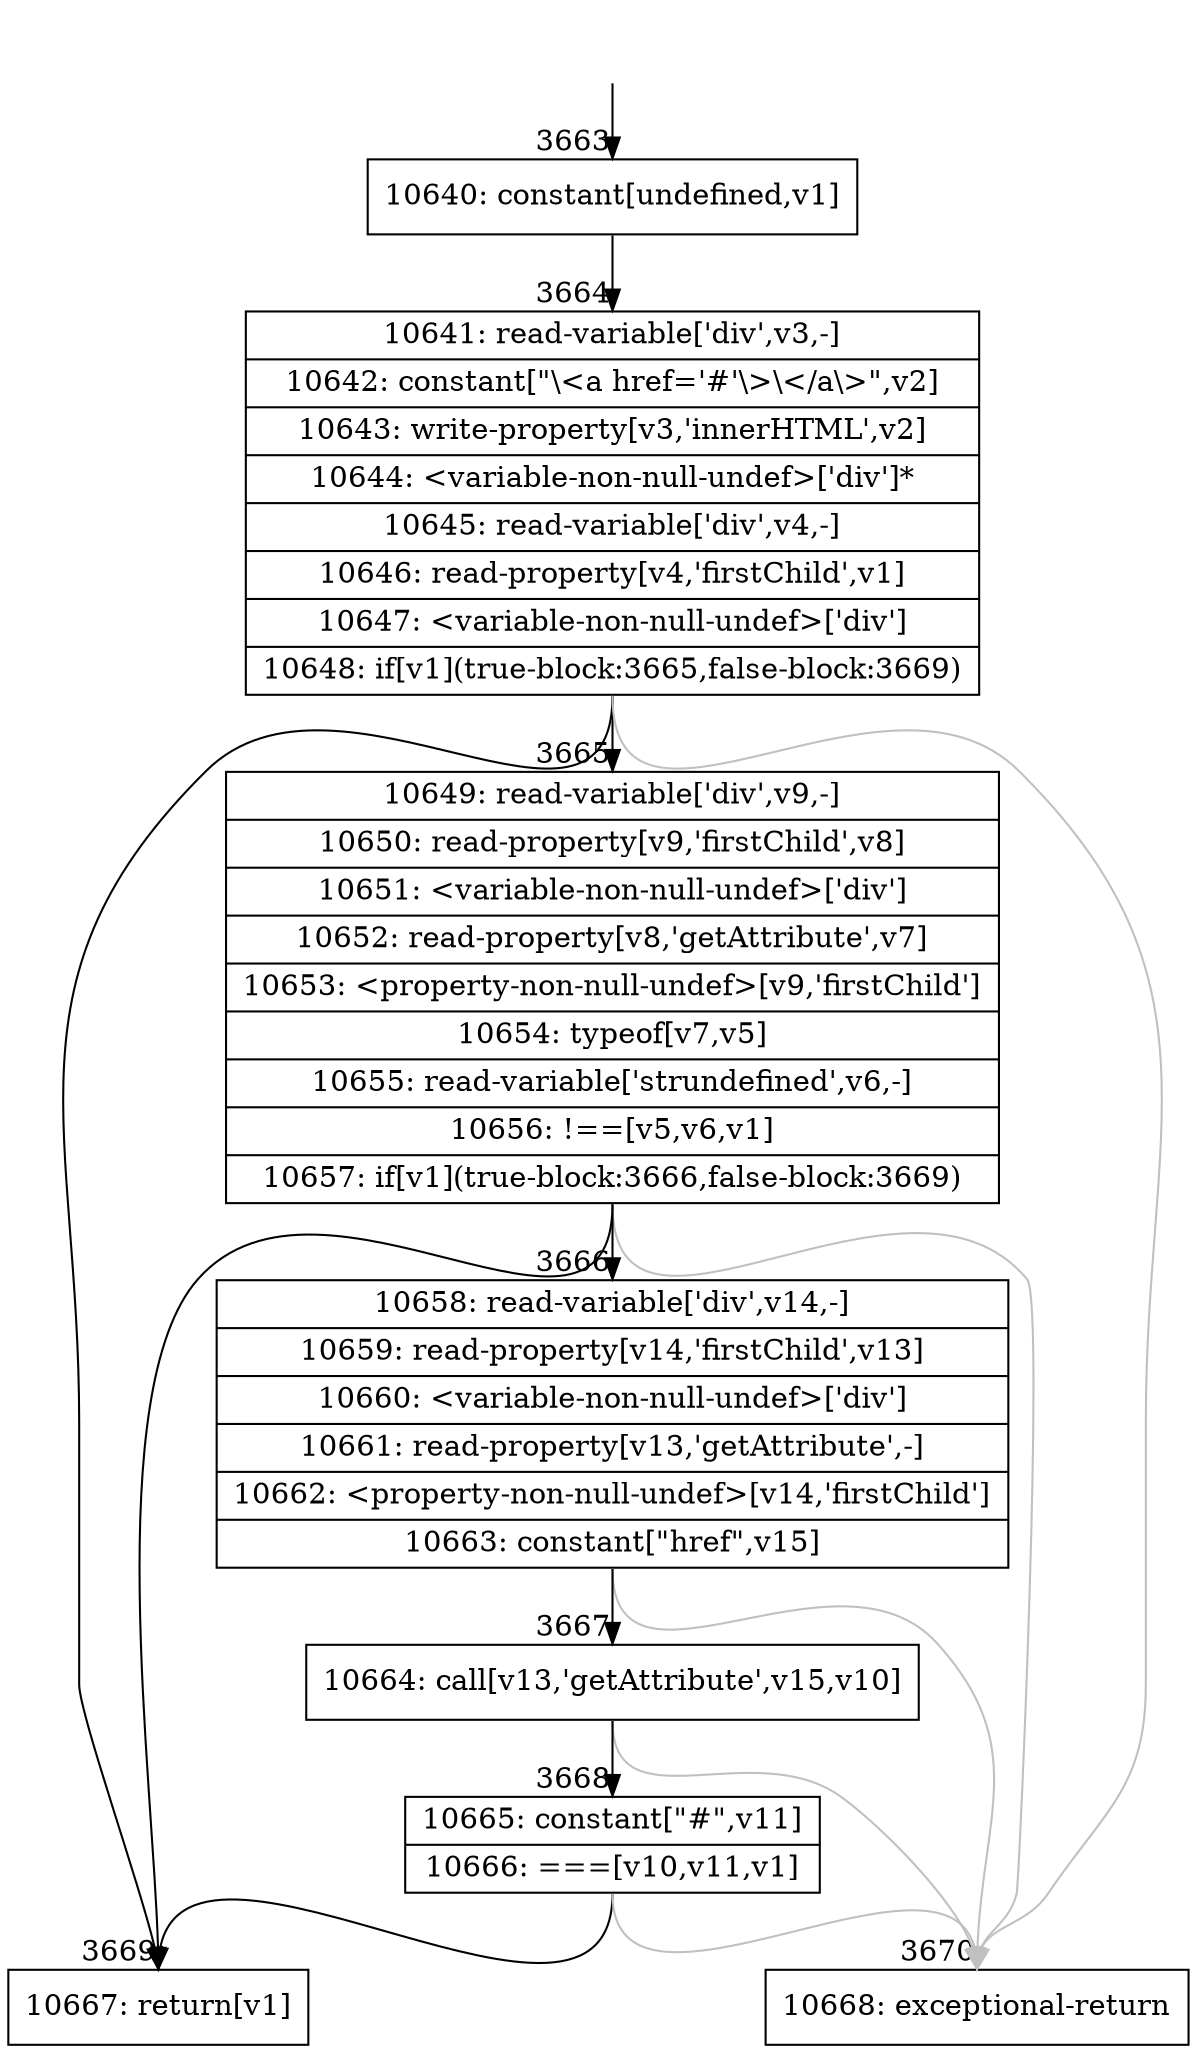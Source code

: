 digraph {
rankdir="TD"
BB_entry239[shape=none,label=""];
BB_entry239 -> BB3663 [tailport=s, headport=n, headlabel="    3663"]
BB3663 [shape=record label="{10640: constant[undefined,v1]}" ] 
BB3663 -> BB3664 [tailport=s, headport=n, headlabel="      3664"]
BB3664 [shape=record label="{10641: read-variable['div',v3,-]|10642: constant[\"\\\<a href='#'\\\>\\\</a\\\>\",v2]|10643: write-property[v3,'innerHTML',v2]|10644: \<variable-non-null-undef\>['div']*|10645: read-variable['div',v4,-]|10646: read-property[v4,'firstChild',v1]|10647: \<variable-non-null-undef\>['div']|10648: if[v1](true-block:3665,false-block:3669)}" ] 
BB3664 -> BB3669 [tailport=s, headport=n, headlabel="      3669"]
BB3664 -> BB3665 [tailport=s, headport=n, headlabel="      3665"]
BB3664 -> BB3670 [tailport=s, headport=n, color=gray, headlabel="      3670"]
BB3665 [shape=record label="{10649: read-variable['div',v9,-]|10650: read-property[v9,'firstChild',v8]|10651: \<variable-non-null-undef\>['div']|10652: read-property[v8,'getAttribute',v7]|10653: \<property-non-null-undef\>[v9,'firstChild']|10654: typeof[v7,v5]|10655: read-variable['strundefined',v6,-]|10656: !==[v5,v6,v1]|10657: if[v1](true-block:3666,false-block:3669)}" ] 
BB3665 -> BB3669 [tailport=s, headport=n]
BB3665 -> BB3666 [tailport=s, headport=n, headlabel="      3666"]
BB3665 -> BB3670 [tailport=s, headport=n, color=gray]
BB3666 [shape=record label="{10658: read-variable['div',v14,-]|10659: read-property[v14,'firstChild',v13]|10660: \<variable-non-null-undef\>['div']|10661: read-property[v13,'getAttribute',-]|10662: \<property-non-null-undef\>[v14,'firstChild']|10663: constant[\"href\",v15]}" ] 
BB3666 -> BB3667 [tailport=s, headport=n, headlabel="      3667"]
BB3666 -> BB3670 [tailport=s, headport=n, color=gray]
BB3667 [shape=record label="{10664: call[v13,'getAttribute',v15,v10]}" ] 
BB3667 -> BB3668 [tailport=s, headport=n, headlabel="      3668"]
BB3667 -> BB3670 [tailport=s, headport=n, color=gray]
BB3668 [shape=record label="{10665: constant[\"#\",v11]|10666: ===[v10,v11,v1]}" ] 
BB3668 -> BB3669 [tailport=s, headport=n]
BB3668 -> BB3670 [tailport=s, headport=n, color=gray]
BB3669 [shape=record label="{10667: return[v1]}" ] 
BB3670 [shape=record label="{10668: exceptional-return}" ] 
}
